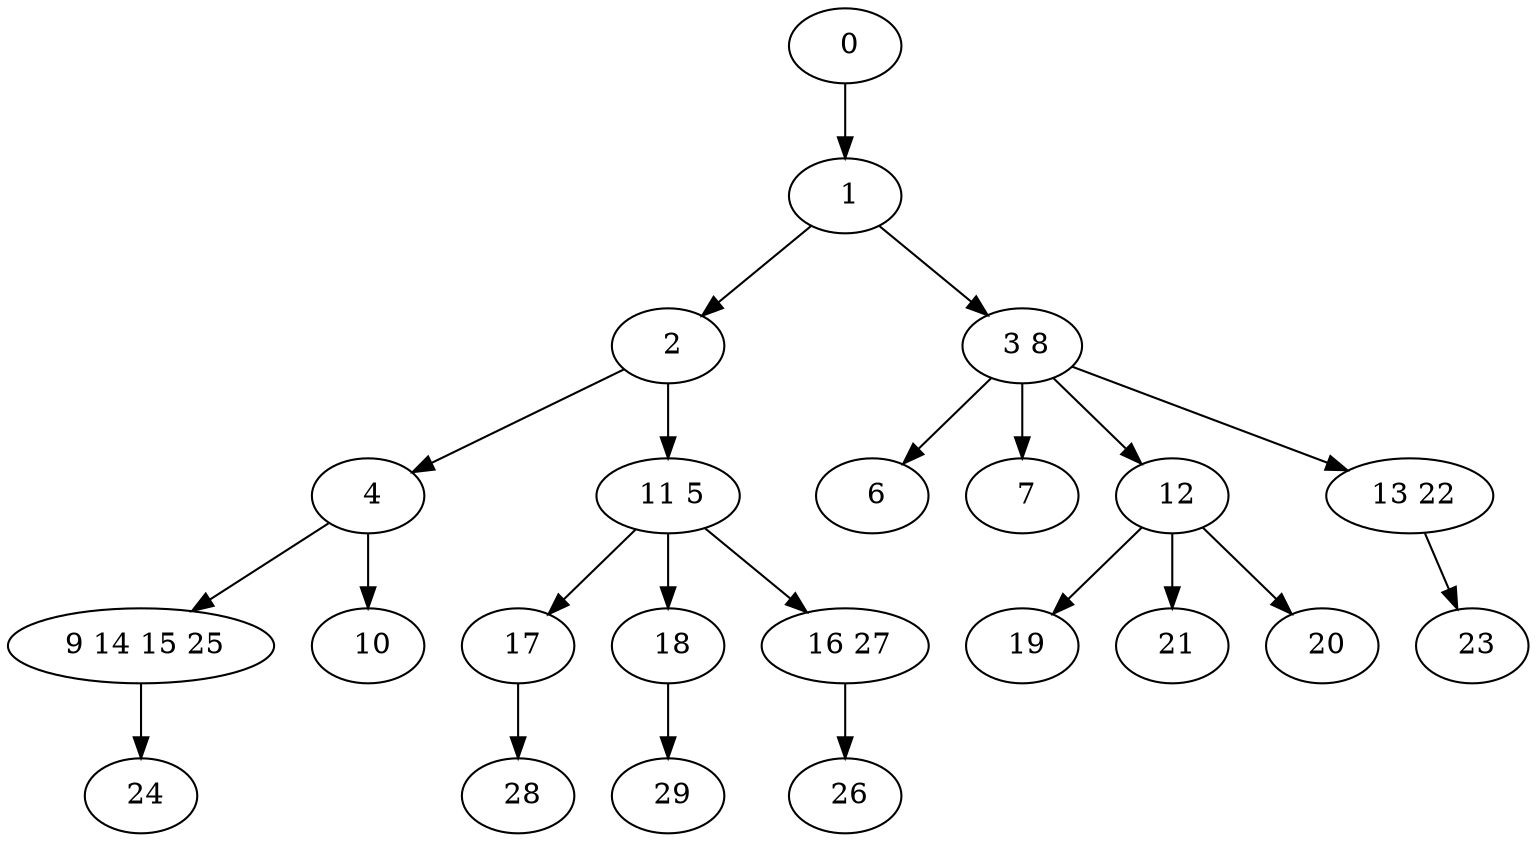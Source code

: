 digraph mytree {
" 0" -> " 1";
" 1" -> " 2";
" 1" -> " 3 8";
" 2" -> " 4";
" 2" -> " 11 5";
" 3 8" -> " 6";
" 3 8" -> " 7";
" 3 8" -> " 12";
" 3 8" -> " 13 22";
" 4" -> " 9 14 15 25";
" 4" -> " 10";
" 11 5" -> " 17";
" 11 5" -> " 18";
" 11 5" -> " 16 27";
" 6";
" 7";
" 9 14 15 25" -> " 24";
" 24";
" 12" -> " 19";
" 12" -> " 21";
" 12" -> " 20";
" 13 22" -> " 23";
" 19";
" 21";
" 17" -> " 28";
" 28";
" 20";
" 18" -> " 29";
" 29";
" 16 27" -> " 26";
" 26";
" 23";
" 10";
}
